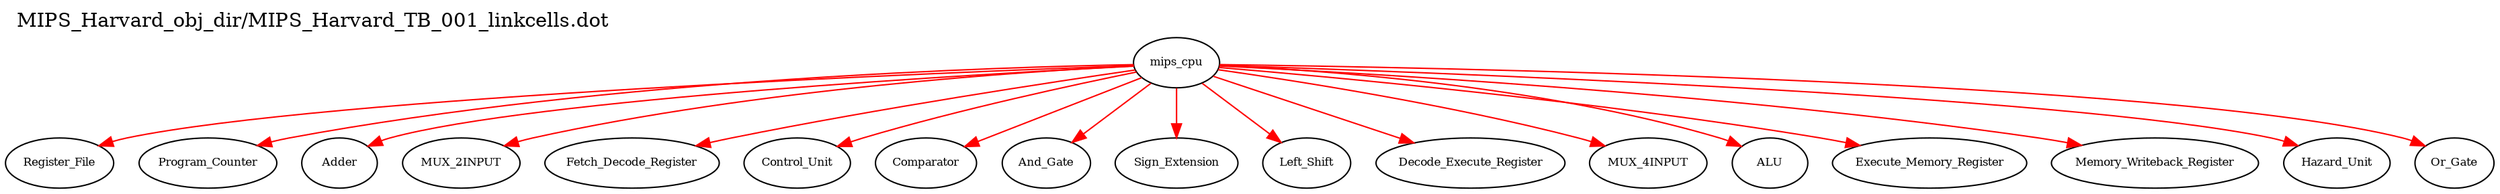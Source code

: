 digraph v3graph {
	graph	[label="MIPS_Harvard_obj_dir/MIPS_Harvard_TB_001_linkcells.dot",
		 labelloc=t, labeljust=l,
		 //size="7.5,10",
		 rankdir=TB];
	n0	[fontsize=8 label="mips_cpu", color=black];
	n1	[fontsize=8 label="Register_File", color=black];
	n2	[fontsize=8 label="Program_Counter", color=black];
	n3	[fontsize=8 label="Adder", color=black];
	n4	[fontsize=8 label="MUX_2INPUT", color=black];
	n5	[fontsize=8 label="Fetch_Decode_Register", color=black];
	n6	[fontsize=8 label="Control_Unit", color=black];
	n7	[fontsize=8 label="Comparator", color=black];
	n8	[fontsize=8 label="And_Gate", color=black];
	n9	[fontsize=8 label="Sign_Extension", color=black];
	n10	[fontsize=8 label="Left_Shift", color=black];
	n11	[fontsize=8 label="Decode_Execute_Register", color=black];
	n12	[fontsize=8 label="MUX_4INPUT", color=black];
	n13	[fontsize=8 label="ALU", color=black];
	n14	[fontsize=8 label="Execute_Memory_Register", color=black];
	n15	[fontsize=8 label="Memory_Writeback_Register", color=black];
	n16	[fontsize=8 label="Hazard_Unit", color=black];
	n17	[fontsize=8 label="Or_Gate", color=black];
	n0 -> n1 [fontsize=8 label="" weight=1 color=red];
	n0 -> n2 [fontsize=8 label="" weight=1 color=red];
	n0 -> n3 [fontsize=8 label="" weight=1 color=red];
	n0 -> n4 [fontsize=8 label="" weight=1 color=red];
	n0 -> n5 [fontsize=8 label="" weight=1 color=red];
	n0 -> n6 [fontsize=8 label="" weight=1 color=red];
	n0 -> n7 [fontsize=8 label="" weight=1 color=red];
	n0 -> n8 [fontsize=8 label="" weight=1 color=red];
	n0 -> n9 [fontsize=8 label="" weight=1 color=red];
	n0 -> n10 [fontsize=8 label="" weight=1 color=red];
	n0 -> n11 [fontsize=8 label="" weight=1 color=red];
	n0 -> n12 [fontsize=8 label="" weight=1 color=red];
	n0 -> n13 [fontsize=8 label="" weight=1 color=red];
	n0 -> n14 [fontsize=8 label="" weight=1 color=red];
	n0 -> n15 [fontsize=8 label="" weight=1 color=red];
	n0 -> n16 [fontsize=8 label="" weight=1 color=red];
	n0 -> n17 [fontsize=8 label="" weight=1 color=red];
}
